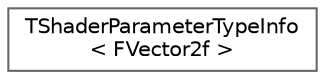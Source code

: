 digraph "Graphical Class Hierarchy"
{
 // INTERACTIVE_SVG=YES
 // LATEX_PDF_SIZE
  bgcolor="transparent";
  edge [fontname=Helvetica,fontsize=10,labelfontname=Helvetica,labelfontsize=10];
  node [fontname=Helvetica,fontsize=10,shape=box,height=0.2,width=0.4];
  rankdir="LR";
  Node0 [id="Node000000",label="TShaderParameterTypeInfo\l\< FVector2f \>",height=0.2,width=0.4,color="grey40", fillcolor="white", style="filled",URL="$db/dce/structTShaderParameterTypeInfo_3_01FVector2f_01_4.html",tooltip=" "];
}
